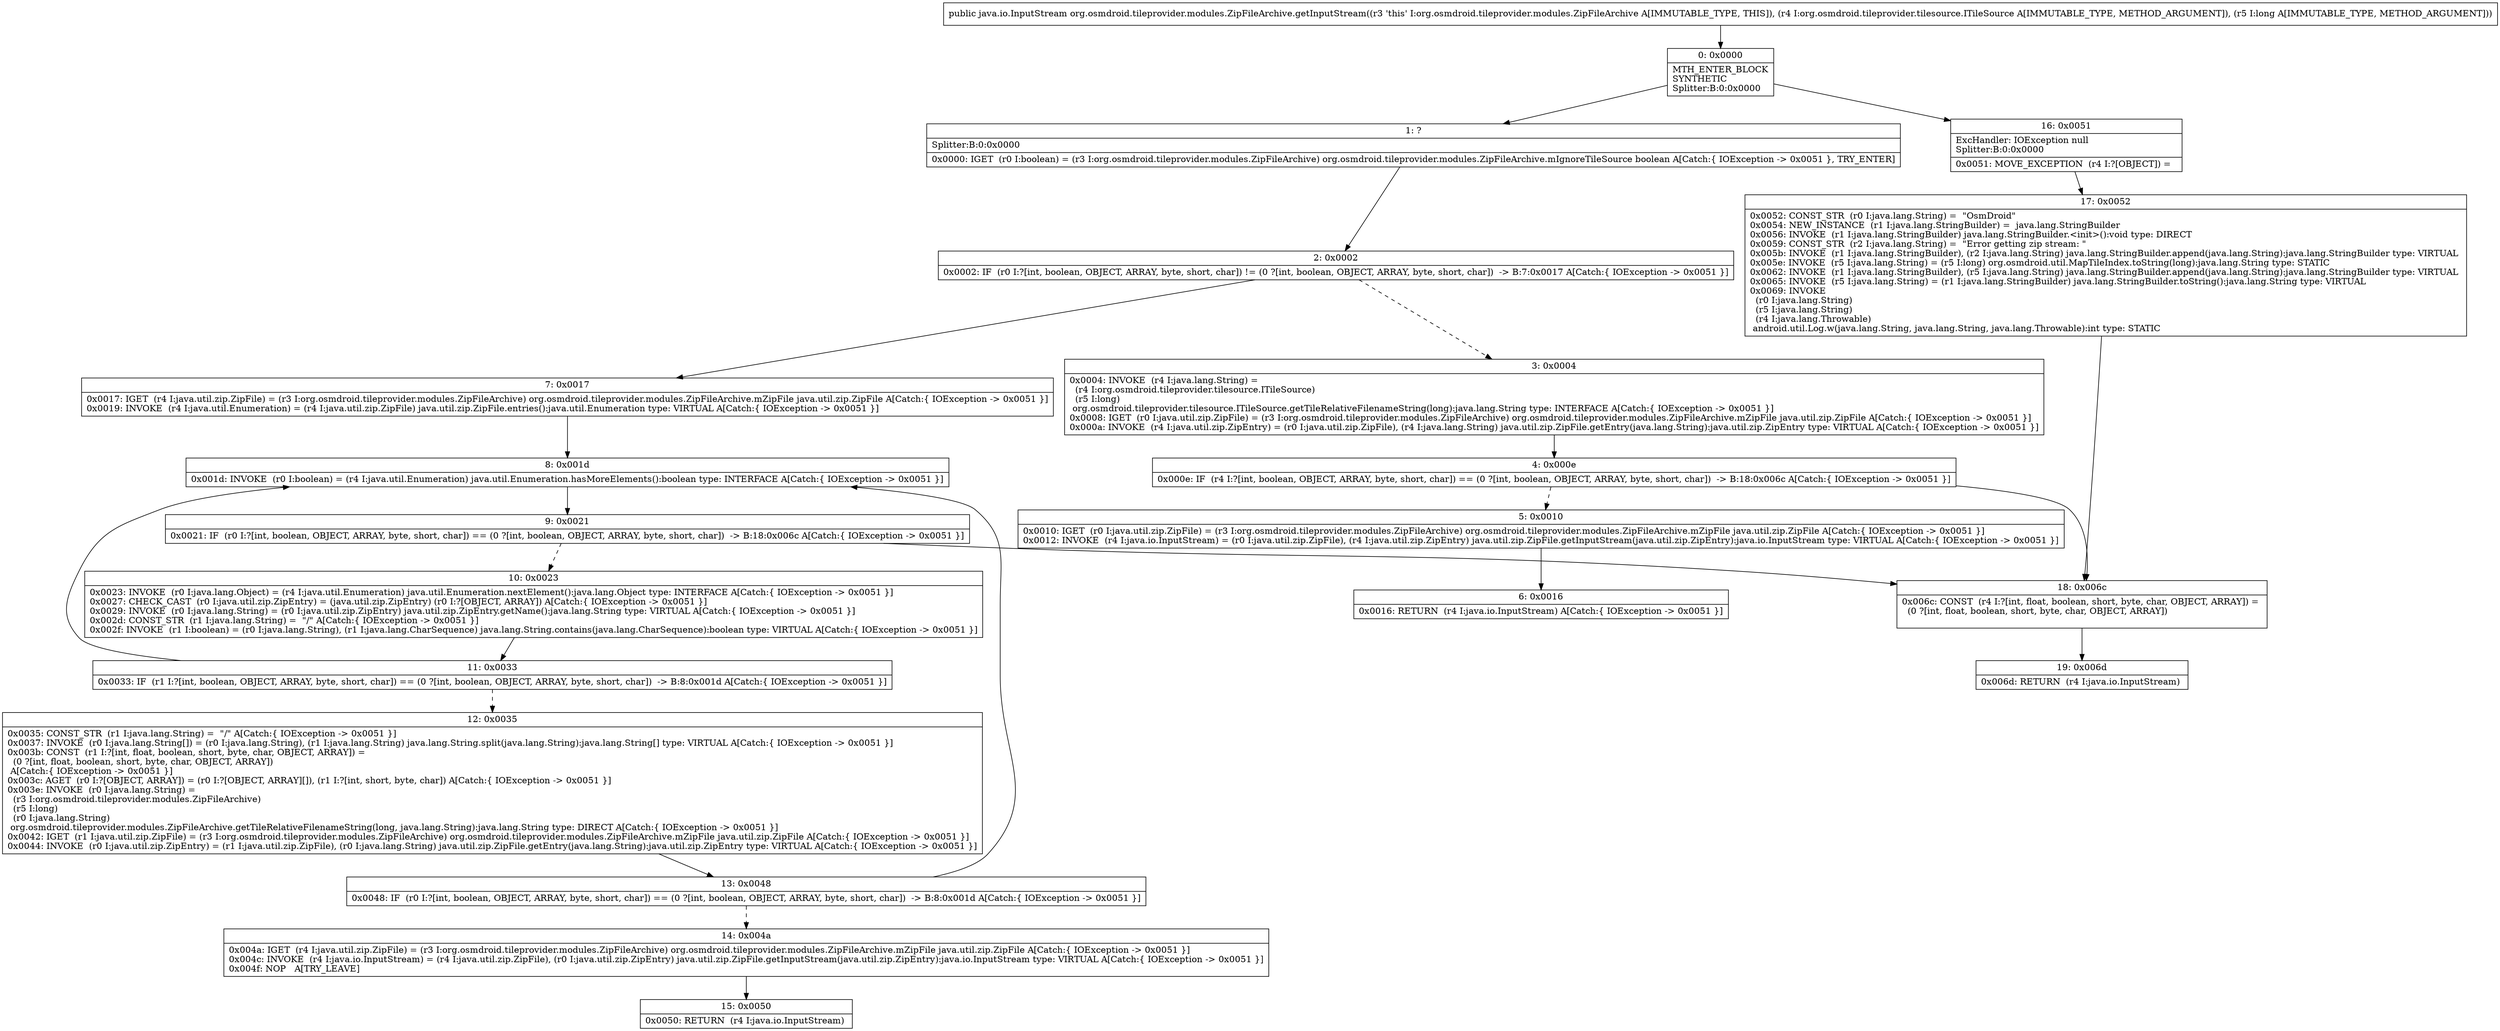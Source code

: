 digraph "CFG fororg.osmdroid.tileprovider.modules.ZipFileArchive.getInputStream(Lorg\/osmdroid\/tileprovider\/tilesource\/ITileSource;J)Ljava\/io\/InputStream;" {
Node_0 [shape=record,label="{0\:\ 0x0000|MTH_ENTER_BLOCK\lSYNTHETIC\lSplitter:B:0:0x0000\l}"];
Node_1 [shape=record,label="{1\:\ ?|Splitter:B:0:0x0000\l|0x0000: IGET  (r0 I:boolean) = (r3 I:org.osmdroid.tileprovider.modules.ZipFileArchive) org.osmdroid.tileprovider.modules.ZipFileArchive.mIgnoreTileSource boolean A[Catch:\{ IOException \-\> 0x0051 \}, TRY_ENTER]\l}"];
Node_2 [shape=record,label="{2\:\ 0x0002|0x0002: IF  (r0 I:?[int, boolean, OBJECT, ARRAY, byte, short, char]) != (0 ?[int, boolean, OBJECT, ARRAY, byte, short, char])  \-\> B:7:0x0017 A[Catch:\{ IOException \-\> 0x0051 \}]\l}"];
Node_3 [shape=record,label="{3\:\ 0x0004|0x0004: INVOKE  (r4 I:java.lang.String) = \l  (r4 I:org.osmdroid.tileprovider.tilesource.ITileSource)\l  (r5 I:long)\l org.osmdroid.tileprovider.tilesource.ITileSource.getTileRelativeFilenameString(long):java.lang.String type: INTERFACE A[Catch:\{ IOException \-\> 0x0051 \}]\l0x0008: IGET  (r0 I:java.util.zip.ZipFile) = (r3 I:org.osmdroid.tileprovider.modules.ZipFileArchive) org.osmdroid.tileprovider.modules.ZipFileArchive.mZipFile java.util.zip.ZipFile A[Catch:\{ IOException \-\> 0x0051 \}]\l0x000a: INVOKE  (r4 I:java.util.zip.ZipEntry) = (r0 I:java.util.zip.ZipFile), (r4 I:java.lang.String) java.util.zip.ZipFile.getEntry(java.lang.String):java.util.zip.ZipEntry type: VIRTUAL A[Catch:\{ IOException \-\> 0x0051 \}]\l}"];
Node_4 [shape=record,label="{4\:\ 0x000e|0x000e: IF  (r4 I:?[int, boolean, OBJECT, ARRAY, byte, short, char]) == (0 ?[int, boolean, OBJECT, ARRAY, byte, short, char])  \-\> B:18:0x006c A[Catch:\{ IOException \-\> 0x0051 \}]\l}"];
Node_5 [shape=record,label="{5\:\ 0x0010|0x0010: IGET  (r0 I:java.util.zip.ZipFile) = (r3 I:org.osmdroid.tileprovider.modules.ZipFileArchive) org.osmdroid.tileprovider.modules.ZipFileArchive.mZipFile java.util.zip.ZipFile A[Catch:\{ IOException \-\> 0x0051 \}]\l0x0012: INVOKE  (r4 I:java.io.InputStream) = (r0 I:java.util.zip.ZipFile), (r4 I:java.util.zip.ZipEntry) java.util.zip.ZipFile.getInputStream(java.util.zip.ZipEntry):java.io.InputStream type: VIRTUAL A[Catch:\{ IOException \-\> 0x0051 \}]\l}"];
Node_6 [shape=record,label="{6\:\ 0x0016|0x0016: RETURN  (r4 I:java.io.InputStream) A[Catch:\{ IOException \-\> 0x0051 \}]\l}"];
Node_7 [shape=record,label="{7\:\ 0x0017|0x0017: IGET  (r4 I:java.util.zip.ZipFile) = (r3 I:org.osmdroid.tileprovider.modules.ZipFileArchive) org.osmdroid.tileprovider.modules.ZipFileArchive.mZipFile java.util.zip.ZipFile A[Catch:\{ IOException \-\> 0x0051 \}]\l0x0019: INVOKE  (r4 I:java.util.Enumeration) = (r4 I:java.util.zip.ZipFile) java.util.zip.ZipFile.entries():java.util.Enumeration type: VIRTUAL A[Catch:\{ IOException \-\> 0x0051 \}]\l}"];
Node_8 [shape=record,label="{8\:\ 0x001d|0x001d: INVOKE  (r0 I:boolean) = (r4 I:java.util.Enumeration) java.util.Enumeration.hasMoreElements():boolean type: INTERFACE A[Catch:\{ IOException \-\> 0x0051 \}]\l}"];
Node_9 [shape=record,label="{9\:\ 0x0021|0x0021: IF  (r0 I:?[int, boolean, OBJECT, ARRAY, byte, short, char]) == (0 ?[int, boolean, OBJECT, ARRAY, byte, short, char])  \-\> B:18:0x006c A[Catch:\{ IOException \-\> 0x0051 \}]\l}"];
Node_10 [shape=record,label="{10\:\ 0x0023|0x0023: INVOKE  (r0 I:java.lang.Object) = (r4 I:java.util.Enumeration) java.util.Enumeration.nextElement():java.lang.Object type: INTERFACE A[Catch:\{ IOException \-\> 0x0051 \}]\l0x0027: CHECK_CAST  (r0 I:java.util.zip.ZipEntry) = (java.util.zip.ZipEntry) (r0 I:?[OBJECT, ARRAY]) A[Catch:\{ IOException \-\> 0x0051 \}]\l0x0029: INVOKE  (r0 I:java.lang.String) = (r0 I:java.util.zip.ZipEntry) java.util.zip.ZipEntry.getName():java.lang.String type: VIRTUAL A[Catch:\{ IOException \-\> 0x0051 \}]\l0x002d: CONST_STR  (r1 I:java.lang.String) =  \"\/\" A[Catch:\{ IOException \-\> 0x0051 \}]\l0x002f: INVOKE  (r1 I:boolean) = (r0 I:java.lang.String), (r1 I:java.lang.CharSequence) java.lang.String.contains(java.lang.CharSequence):boolean type: VIRTUAL A[Catch:\{ IOException \-\> 0x0051 \}]\l}"];
Node_11 [shape=record,label="{11\:\ 0x0033|0x0033: IF  (r1 I:?[int, boolean, OBJECT, ARRAY, byte, short, char]) == (0 ?[int, boolean, OBJECT, ARRAY, byte, short, char])  \-\> B:8:0x001d A[Catch:\{ IOException \-\> 0x0051 \}]\l}"];
Node_12 [shape=record,label="{12\:\ 0x0035|0x0035: CONST_STR  (r1 I:java.lang.String) =  \"\/\" A[Catch:\{ IOException \-\> 0x0051 \}]\l0x0037: INVOKE  (r0 I:java.lang.String[]) = (r0 I:java.lang.String), (r1 I:java.lang.String) java.lang.String.split(java.lang.String):java.lang.String[] type: VIRTUAL A[Catch:\{ IOException \-\> 0x0051 \}]\l0x003b: CONST  (r1 I:?[int, float, boolean, short, byte, char, OBJECT, ARRAY]) = \l  (0 ?[int, float, boolean, short, byte, char, OBJECT, ARRAY])\l A[Catch:\{ IOException \-\> 0x0051 \}]\l0x003c: AGET  (r0 I:?[OBJECT, ARRAY]) = (r0 I:?[OBJECT, ARRAY][]), (r1 I:?[int, short, byte, char]) A[Catch:\{ IOException \-\> 0x0051 \}]\l0x003e: INVOKE  (r0 I:java.lang.String) = \l  (r3 I:org.osmdroid.tileprovider.modules.ZipFileArchive)\l  (r5 I:long)\l  (r0 I:java.lang.String)\l org.osmdroid.tileprovider.modules.ZipFileArchive.getTileRelativeFilenameString(long, java.lang.String):java.lang.String type: DIRECT A[Catch:\{ IOException \-\> 0x0051 \}]\l0x0042: IGET  (r1 I:java.util.zip.ZipFile) = (r3 I:org.osmdroid.tileprovider.modules.ZipFileArchive) org.osmdroid.tileprovider.modules.ZipFileArchive.mZipFile java.util.zip.ZipFile A[Catch:\{ IOException \-\> 0x0051 \}]\l0x0044: INVOKE  (r0 I:java.util.zip.ZipEntry) = (r1 I:java.util.zip.ZipFile), (r0 I:java.lang.String) java.util.zip.ZipFile.getEntry(java.lang.String):java.util.zip.ZipEntry type: VIRTUAL A[Catch:\{ IOException \-\> 0x0051 \}]\l}"];
Node_13 [shape=record,label="{13\:\ 0x0048|0x0048: IF  (r0 I:?[int, boolean, OBJECT, ARRAY, byte, short, char]) == (0 ?[int, boolean, OBJECT, ARRAY, byte, short, char])  \-\> B:8:0x001d A[Catch:\{ IOException \-\> 0x0051 \}]\l}"];
Node_14 [shape=record,label="{14\:\ 0x004a|0x004a: IGET  (r4 I:java.util.zip.ZipFile) = (r3 I:org.osmdroid.tileprovider.modules.ZipFileArchive) org.osmdroid.tileprovider.modules.ZipFileArchive.mZipFile java.util.zip.ZipFile A[Catch:\{ IOException \-\> 0x0051 \}]\l0x004c: INVOKE  (r4 I:java.io.InputStream) = (r4 I:java.util.zip.ZipFile), (r0 I:java.util.zip.ZipEntry) java.util.zip.ZipFile.getInputStream(java.util.zip.ZipEntry):java.io.InputStream type: VIRTUAL A[Catch:\{ IOException \-\> 0x0051 \}]\l0x004f: NOP   A[TRY_LEAVE]\l}"];
Node_15 [shape=record,label="{15\:\ 0x0050|0x0050: RETURN  (r4 I:java.io.InputStream) \l}"];
Node_16 [shape=record,label="{16\:\ 0x0051|ExcHandler: IOException null\lSplitter:B:0:0x0000\l|0x0051: MOVE_EXCEPTION  (r4 I:?[OBJECT]) =  \l}"];
Node_17 [shape=record,label="{17\:\ 0x0052|0x0052: CONST_STR  (r0 I:java.lang.String) =  \"OsmDroid\" \l0x0054: NEW_INSTANCE  (r1 I:java.lang.StringBuilder) =  java.lang.StringBuilder \l0x0056: INVOKE  (r1 I:java.lang.StringBuilder) java.lang.StringBuilder.\<init\>():void type: DIRECT \l0x0059: CONST_STR  (r2 I:java.lang.String) =  \"Error getting zip stream: \" \l0x005b: INVOKE  (r1 I:java.lang.StringBuilder), (r2 I:java.lang.String) java.lang.StringBuilder.append(java.lang.String):java.lang.StringBuilder type: VIRTUAL \l0x005e: INVOKE  (r5 I:java.lang.String) = (r5 I:long) org.osmdroid.util.MapTileIndex.toString(long):java.lang.String type: STATIC \l0x0062: INVOKE  (r1 I:java.lang.StringBuilder), (r5 I:java.lang.String) java.lang.StringBuilder.append(java.lang.String):java.lang.StringBuilder type: VIRTUAL \l0x0065: INVOKE  (r5 I:java.lang.String) = (r1 I:java.lang.StringBuilder) java.lang.StringBuilder.toString():java.lang.String type: VIRTUAL \l0x0069: INVOKE  \l  (r0 I:java.lang.String)\l  (r5 I:java.lang.String)\l  (r4 I:java.lang.Throwable)\l android.util.Log.w(java.lang.String, java.lang.String, java.lang.Throwable):int type: STATIC \l}"];
Node_18 [shape=record,label="{18\:\ 0x006c|0x006c: CONST  (r4 I:?[int, float, boolean, short, byte, char, OBJECT, ARRAY]) = \l  (0 ?[int, float, boolean, short, byte, char, OBJECT, ARRAY])\l \l}"];
Node_19 [shape=record,label="{19\:\ 0x006d|0x006d: RETURN  (r4 I:java.io.InputStream) \l}"];
MethodNode[shape=record,label="{public java.io.InputStream org.osmdroid.tileprovider.modules.ZipFileArchive.getInputStream((r3 'this' I:org.osmdroid.tileprovider.modules.ZipFileArchive A[IMMUTABLE_TYPE, THIS]), (r4 I:org.osmdroid.tileprovider.tilesource.ITileSource A[IMMUTABLE_TYPE, METHOD_ARGUMENT]), (r5 I:long A[IMMUTABLE_TYPE, METHOD_ARGUMENT])) }"];
MethodNode -> Node_0;
Node_0 -> Node_1;
Node_0 -> Node_16;
Node_1 -> Node_2;
Node_2 -> Node_3[style=dashed];
Node_2 -> Node_7;
Node_3 -> Node_4;
Node_4 -> Node_5[style=dashed];
Node_4 -> Node_18;
Node_5 -> Node_6;
Node_7 -> Node_8;
Node_8 -> Node_9;
Node_9 -> Node_10[style=dashed];
Node_9 -> Node_18;
Node_10 -> Node_11;
Node_11 -> Node_8;
Node_11 -> Node_12[style=dashed];
Node_12 -> Node_13;
Node_13 -> Node_8;
Node_13 -> Node_14[style=dashed];
Node_14 -> Node_15;
Node_16 -> Node_17;
Node_17 -> Node_18;
Node_18 -> Node_19;
}

